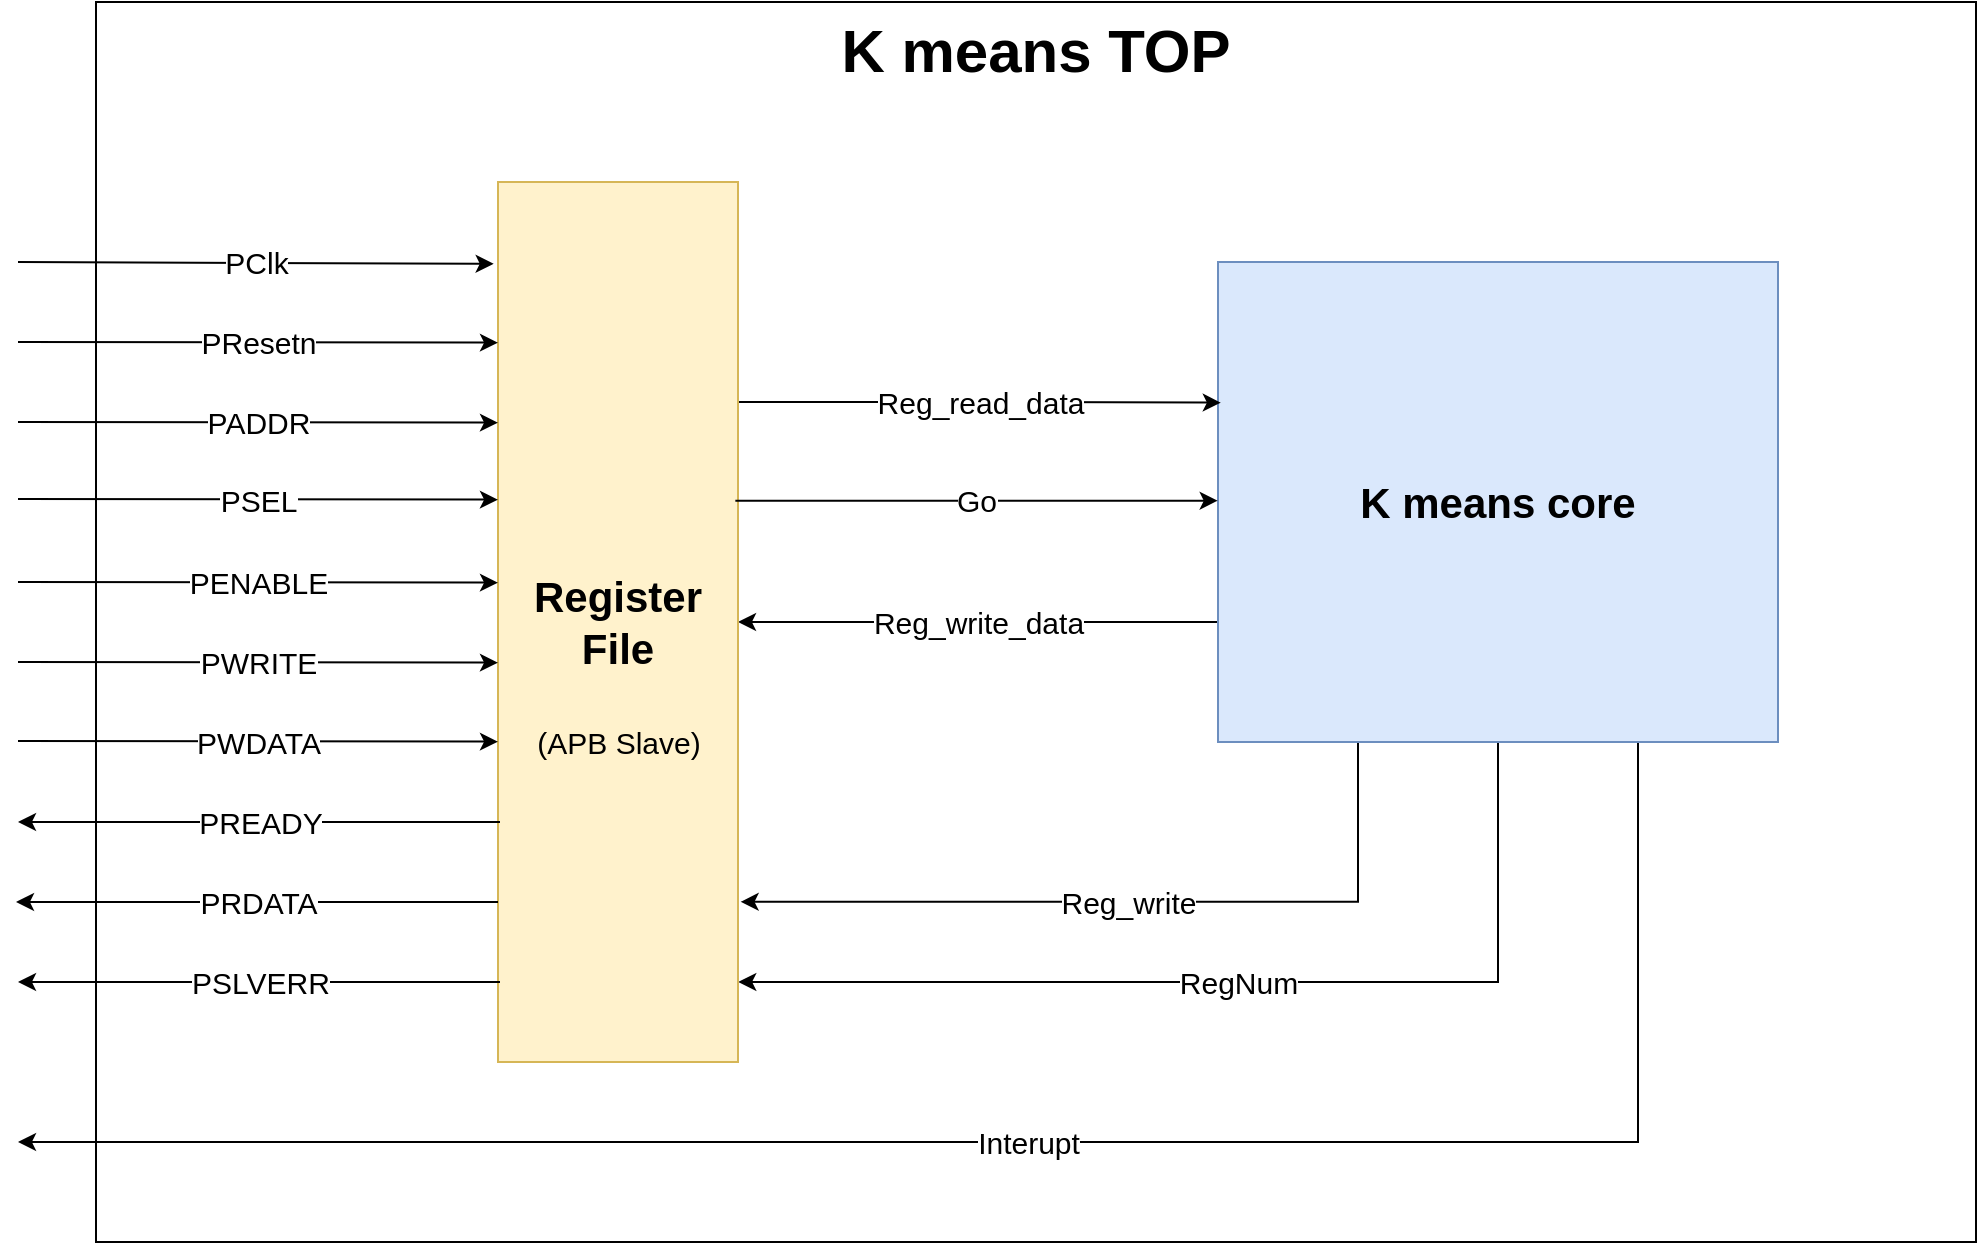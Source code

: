 <mxfile version="11.2.4" type="device" pages="1"><diagram id="WN96HGaZBaUSNXQC8Xsz" name="Page-1"><mxGraphModel dx="1847" dy="325" grid="1" gridSize="10" guides="1" tooltips="1" connect="1" arrows="1" fold="1" page="0" pageScale="1" pageWidth="850" pageHeight="1100" math="0" shadow="0"><root><mxCell id="0"/><mxCell id="1" parent="0"/><mxCell id="L46rpQs9sGi2-IN5rw85-44" value="K means TOP" style="rounded=0;whiteSpace=wrap;html=1;fontSize=30;fontColor=#000000;fillColor=none;verticalAlign=top;fontStyle=1" vertex="1" parent="1"><mxGeometry x="-70" y="790" width="940" height="620" as="geometry"/></mxCell><mxCell id="L46rpQs9sGi2-IN5rw85-32" value="RegNum" style="edgeStyle=orthogonalEdgeStyle;rounded=0;orthogonalLoop=1;jettySize=auto;html=1;exitX=0.5;exitY=1;exitDx=0;exitDy=0;entryX=1.001;entryY=0.909;entryDx=0;entryDy=0;entryPerimeter=0;fontSize=15;" edge="1" parent="1" source="L46rpQs9sGi2-IN5rw85-1" target="L46rpQs9sGi2-IN5rw85-3"><mxGeometry relative="1" as="geometry"/></mxCell><mxCell id="L46rpQs9sGi2-IN5rw85-33" value="Reg_write" style="edgeStyle=orthogonalEdgeStyle;rounded=0;orthogonalLoop=1;jettySize=auto;html=1;exitX=0.25;exitY=1;exitDx=0;exitDy=0;entryX=1.011;entryY=0.818;entryDx=0;entryDy=0;entryPerimeter=0;fontSize=15;" edge="1" parent="1" source="L46rpQs9sGi2-IN5rw85-1" target="L46rpQs9sGi2-IN5rw85-3"><mxGeometry relative="1" as="geometry"/></mxCell><mxCell id="L46rpQs9sGi2-IN5rw85-35" value="Reg_write_data" style="edgeStyle=orthogonalEdgeStyle;rounded=0;orthogonalLoop=1;jettySize=auto;html=1;exitX=0;exitY=0.75;exitDx=0;exitDy=0;entryX=1;entryY=0.5;entryDx=0;entryDy=0;fontSize=15;" edge="1" parent="1" source="L46rpQs9sGi2-IN5rw85-1" target="L46rpQs9sGi2-IN5rw85-3"><mxGeometry relative="1" as="geometry"/></mxCell><mxCell id="L46rpQs9sGi2-IN5rw85-40" value="Interupt" style="edgeStyle=orthogonalEdgeStyle;rounded=0;orthogonalLoop=1;jettySize=auto;html=1;exitX=0.75;exitY=1;exitDx=0;exitDy=0;fontSize=15;" edge="1" parent="1" source="L46rpQs9sGi2-IN5rw85-1"><mxGeometry relative="1" as="geometry"><mxPoint x="-109" y="1360" as="targetPoint"/><Array as="points"><mxPoint x="701" y="1360"/><mxPoint x="-59" y="1360"/></Array></mxGeometry></mxCell><mxCell id="L46rpQs9sGi2-IN5rw85-1" value="K means core" style="rounded=0;whiteSpace=wrap;html=1;fillColor=#dae8fc;strokeColor=#6c8ebf;fontStyle=1;fontSize=21;" vertex="1" parent="1"><mxGeometry x="491" y="920" width="280" height="240" as="geometry"/></mxCell><mxCell id="L46rpQs9sGi2-IN5rw85-36" value="Reg_read_data" style="edgeStyle=orthogonalEdgeStyle;rounded=0;orthogonalLoop=1;jettySize=auto;html=1;exitX=1;exitY=0.25;exitDx=0;exitDy=0;entryX=0.005;entryY=0.293;entryDx=0;entryDy=0;entryPerimeter=0;fontSize=15;" edge="1" parent="1" source="L46rpQs9sGi2-IN5rw85-3" target="L46rpQs9sGi2-IN5rw85-1"><mxGeometry relative="1" as="geometry"/></mxCell><mxCell id="L46rpQs9sGi2-IN5rw85-3" value="Register &lt;br style=&quot;font-size: 21px;&quot;&gt;File" style="rounded=0;whiteSpace=wrap;html=1;fontSize=21;fontStyle=1;fillColor=#fff2cc;strokeColor=#d6b656;" vertex="1" parent="1"><mxGeometry x="131" y="880" width="120" height="440" as="geometry"/></mxCell><mxCell id="L46rpQs9sGi2-IN5rw85-19" value="PClk" style="endArrow=classic;html=1;fontSize=15;entryX=-0.018;entryY=0.093;entryDx=0;entryDy=0;entryPerimeter=0;" edge="1" parent="1" target="L46rpQs9sGi2-IN5rw85-3"><mxGeometry width="50" height="50" relative="1" as="geometry"><mxPoint x="-109" y="920" as="sourcePoint"/><mxPoint x="11" y="900" as="targetPoint"/></mxGeometry></mxCell><mxCell id="L46rpQs9sGi2-IN5rw85-20" value="PResetn" style="endArrow=classic;html=1;fontSize=15;entryX=0;entryY=0.126;entryDx=0;entryDy=0;entryPerimeter=0;" edge="1" parent="1"><mxGeometry width="50" height="50" relative="1" as="geometry"><mxPoint x="-109" y="960" as="sourcePoint"/><mxPoint x="131.0" y="960.32" as="targetPoint"/></mxGeometry></mxCell><mxCell id="L46rpQs9sGi2-IN5rw85-21" value="PADDR" style="endArrow=classic;html=1;fontSize=15;entryX=0;entryY=0.126;entryDx=0;entryDy=0;entryPerimeter=0;" edge="1" parent="1"><mxGeometry width="50" height="50" relative="1" as="geometry"><mxPoint x="-109" y="1000" as="sourcePoint"/><mxPoint x="131.0" y="1000.32" as="targetPoint"/></mxGeometry></mxCell><mxCell id="L46rpQs9sGi2-IN5rw85-22" value="PSEL" style="endArrow=classic;html=1;fontSize=15;entryX=0;entryY=0.126;entryDx=0;entryDy=0;entryPerimeter=0;" edge="1" parent="1"><mxGeometry width="50" height="50" relative="1" as="geometry"><mxPoint x="-109" y="1038.5" as="sourcePoint"/><mxPoint x="131.0" y="1038.82" as="targetPoint"/></mxGeometry></mxCell><mxCell id="L46rpQs9sGi2-IN5rw85-23" value="PENABLE" style="endArrow=classic;html=1;fontSize=15;entryX=0;entryY=0.126;entryDx=0;entryDy=0;entryPerimeter=0;" edge="1" parent="1"><mxGeometry width="50" height="50" relative="1" as="geometry"><mxPoint x="-109" y="1080" as="sourcePoint"/><mxPoint x="131.0" y="1080.32" as="targetPoint"/></mxGeometry></mxCell><mxCell id="L46rpQs9sGi2-IN5rw85-24" value="PWRITE" style="endArrow=classic;html=1;fontSize=15;entryX=0;entryY=0.126;entryDx=0;entryDy=0;entryPerimeter=0;" edge="1" parent="1"><mxGeometry width="50" height="50" relative="1" as="geometry"><mxPoint x="-109" y="1120" as="sourcePoint"/><mxPoint x="131.0" y="1120.32" as="targetPoint"/></mxGeometry></mxCell><mxCell id="L46rpQs9sGi2-IN5rw85-25" value="PWDATA" style="endArrow=classic;html=1;fontSize=15;entryX=0;entryY=0.126;entryDx=0;entryDy=0;entryPerimeter=0;" edge="1" parent="1"><mxGeometry width="50" height="50" relative="1" as="geometry"><mxPoint x="-109" y="1159.5" as="sourcePoint"/><mxPoint x="131.0" y="1159.82" as="targetPoint"/></mxGeometry></mxCell><mxCell id="L46rpQs9sGi2-IN5rw85-26" value="PREADY" style="endArrow=classic;html=1;fontSize=15;" edge="1" parent="1"><mxGeometry width="50" height="50" relative="1" as="geometry"><mxPoint x="132" y="1200" as="sourcePoint"/><mxPoint x="-109" y="1200" as="targetPoint"/></mxGeometry></mxCell><mxCell id="L46rpQs9sGi2-IN5rw85-27" value="PRDATA" style="endArrow=classic;html=1;fontSize=15;" edge="1" parent="1"><mxGeometry width="50" height="50" relative="1" as="geometry"><mxPoint x="131" y="1240" as="sourcePoint"/><mxPoint x="-110" y="1240" as="targetPoint"/></mxGeometry></mxCell><mxCell id="L46rpQs9sGi2-IN5rw85-28" value="PSLVERR" style="endArrow=classic;html=1;fontSize=15;" edge="1" parent="1"><mxGeometry width="50" height="50" relative="1" as="geometry"><mxPoint x="132" y="1280" as="sourcePoint"/><mxPoint x="-109" y="1280" as="targetPoint"/></mxGeometry></mxCell><mxCell id="L46rpQs9sGi2-IN5rw85-37" value="Go" style="edgeStyle=orthogonalEdgeStyle;rounded=0;orthogonalLoop=1;jettySize=auto;html=1;exitX=1;exitY=0.25;exitDx=0;exitDy=0;entryX=0.005;entryY=0.293;entryDx=0;entryDy=0;entryPerimeter=0;fontSize=15;" edge="1" parent="1"><mxGeometry relative="1" as="geometry"><mxPoint x="249.676" y="1039.353" as="sourcePoint"/><mxPoint x="490.853" y="1039.353" as="targetPoint"/></mxGeometry></mxCell><mxCell id="L46rpQs9sGi2-IN5rw85-43" value="(APB Slave)" style="text;html=1;strokeColor=none;fillColor=none;align=center;verticalAlign=middle;whiteSpace=wrap;rounded=0;fontSize=15;fontColor=#000000;" vertex="1" parent="1"><mxGeometry x="145.5" y="1150" width="91" height="20" as="geometry"/></mxCell></root></mxGraphModel></diagram></mxfile>